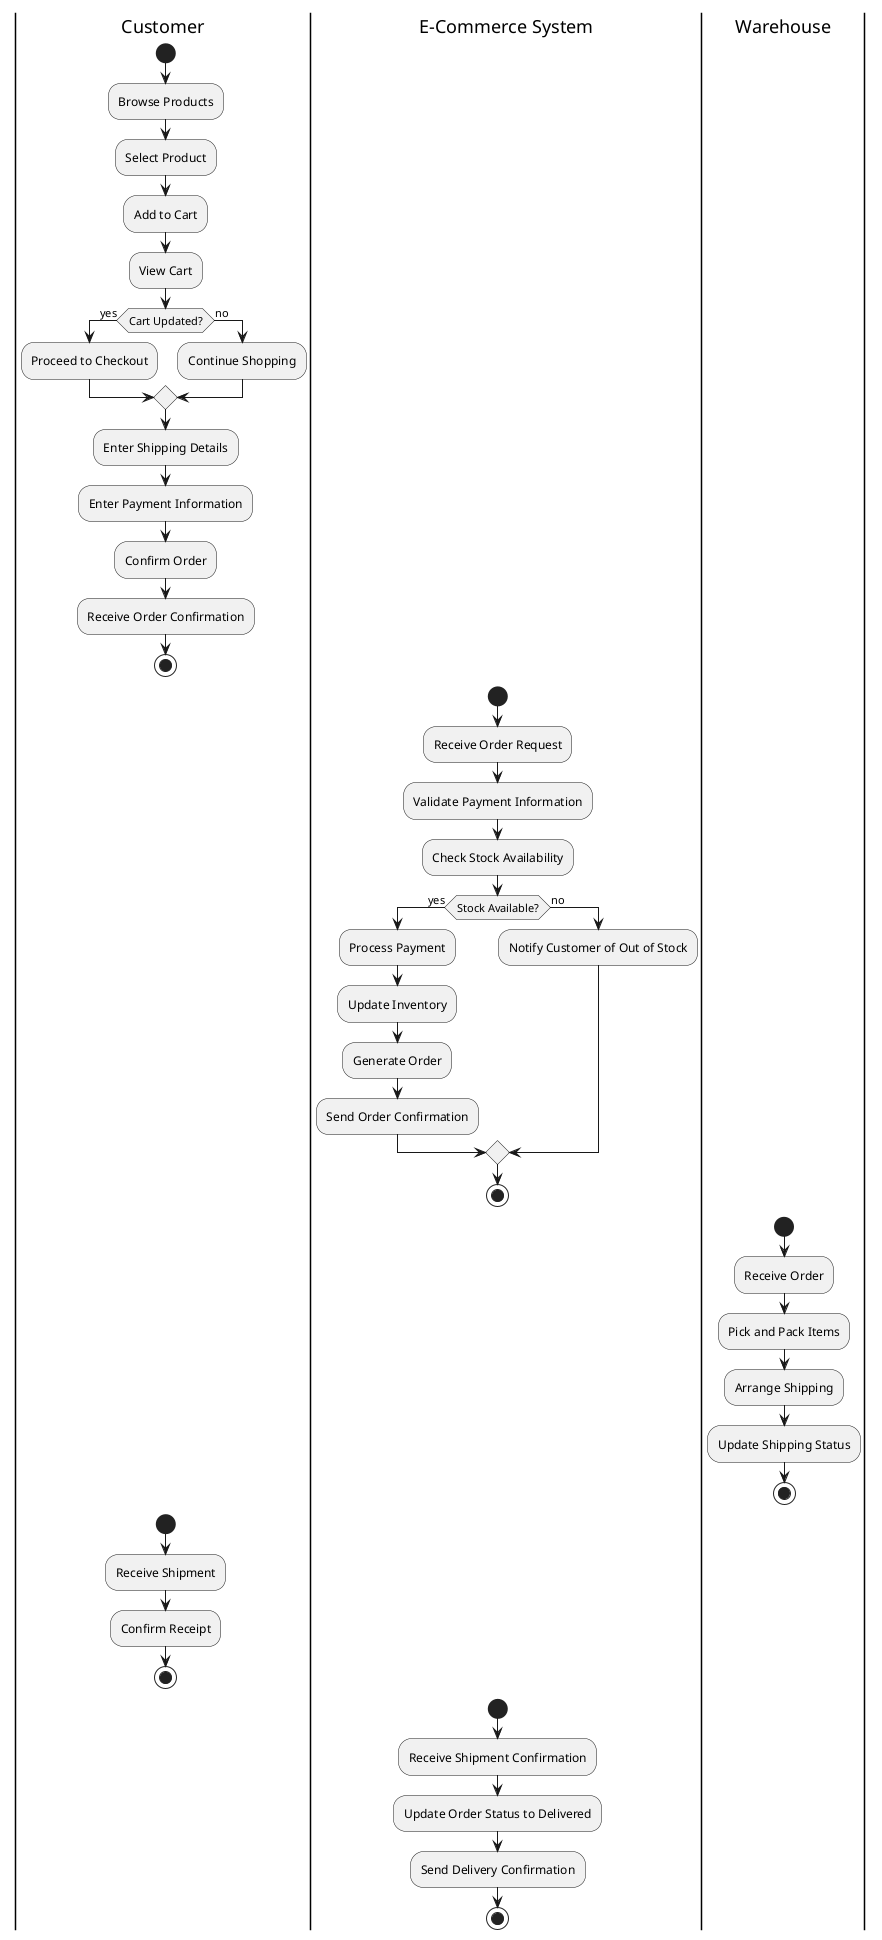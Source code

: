 @startuml
|Customer|
start
:Browse Products;
:Select Product;
:Add to Cart;
:View Cart;
if (Cart Updated?) then (yes)
  :Proceed to Checkout;
else (no)
  :Continue Shopping;
endif
:Enter Shipping Details;
:Enter Payment Information;
:Confirm Order;
:Receive Order Confirmation;
stop

|E-Commerce System|
start
:Receive Order Request;
:Validate Payment Information;
:Check Stock Availability;
if (Stock Available?) then (yes)
  :Process Payment;
  :Update Inventory;
  :Generate Order;
  :Send Order Confirmation;
else (no)
  :Notify Customer of Out of Stock;
endif
stop

|Warehouse|
start
:Receive Order;
:Pick and Pack Items;
:Arrange Shipping;
:Update Shipping Status;
stop

|Customer|
start
:Receive Shipment;
:Confirm Receipt;
stop

|E-Commerce System|
start
:Receive Shipment Confirmation;
:Update Order Status to Delivered;
:Send Delivery Confirmation;
stop
@enduml
